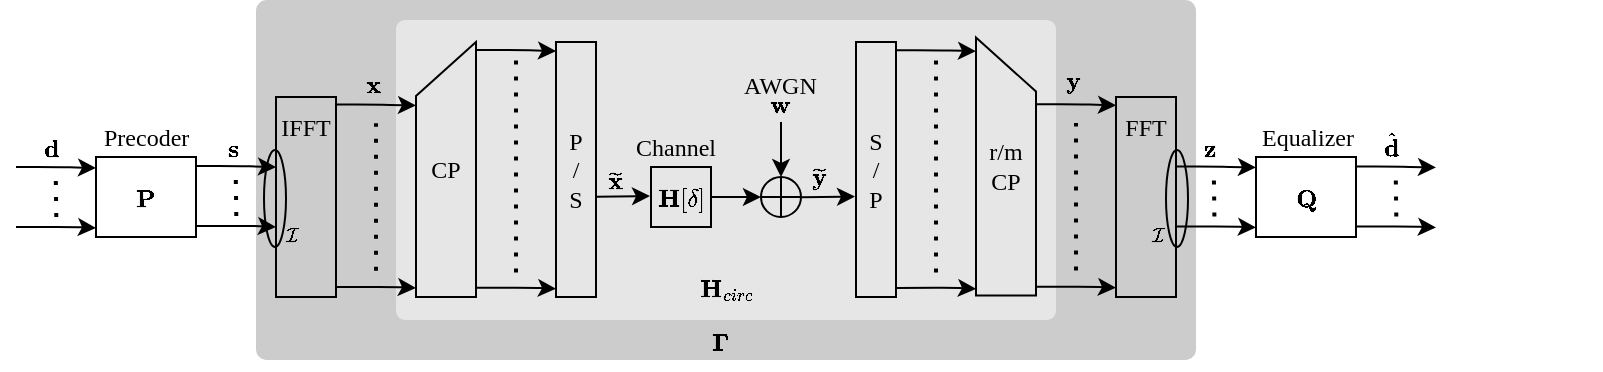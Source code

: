 <mxfile version="13.7.3" type="device"><diagram id="kgpKYQtTHZ0yAKxKKP6v" name="Page-1"><mxGraphModel dx="951" dy="603" grid="1" gridSize="10" guides="1" tooltips="1" connect="1" arrows="1" fold="1" page="1" pageScale="1" pageWidth="850" pageHeight="1100" math="1" shadow="0"><root><mxCell id="0"/><mxCell id="1" parent="0"/><mxCell id="dL-ck-Vx8a0kvJDPGD4--4" value="" style="rounded=1;whiteSpace=wrap;html=1;strokeColor=none;fillColor=#CCCCCC;arcSize=3;" vertex="1" parent="1"><mxGeometry x="190" y="170" width="470" height="180" as="geometry"/></mxCell><mxCell id="dL-ck-Vx8a0kvJDPGD4--1" value="" style="rounded=1;whiteSpace=wrap;html=1;strokeColor=none;fillColor=#E6E6E6;arcSize=3;" vertex="1" parent="1"><mxGeometry x="260" y="180" width="330" height="150" as="geometry"/></mxCell><mxCell id="mlKEXU8RvEvhg793acPe-5" value="" style="edgeStyle=orthogonalEdgeStyle;orthogonalLoop=1;jettySize=auto;html=1;fontFamily=Times New Roman;" parent="1" edge="1"><mxGeometry relative="1" as="geometry"><mxPoint x="70" y="253.5" as="sourcePoint"/><mxPoint x="110" y="254" as="targetPoint"/><Array as="points"><mxPoint x="90" y="254"/></Array></mxGeometry></mxCell><mxCell id="mlKEXU8RvEvhg793acPe-6" value="&lt;span style=&quot;color: rgb(0, 0, 0); font-size: 12px; font-style: normal; font-weight: 400; letter-spacing: normal; text-align: center; text-indent: 0px; text-transform: none; word-spacing: 0px; display: inline; float: none;&quot;&gt;Precoder&lt;/span&gt;" style="text;whiteSpace=wrap;html=1;fontFamily=Times New Roman;labelBackgroundColor=none;" parent="1" vertex="1"><mxGeometry x="112" y="225" width="49" height="20" as="geometry"/></mxCell><mxCell id="mlKEXU8RvEvhg793acPe-8" value="&lt;span style=&quot;color: rgb(0, 0, 0); font-size: 12px; font-style: normal; font-weight: 400; letter-spacing: normal; text-align: center; text-indent: 0px; text-transform: none; word-spacing: 0px; background-color: rgb(248, 249, 250); display: inline; float: none;&quot;&gt;$$\mathbf{d}$$&lt;/span&gt;" style="text;whiteSpace=wrap;html=1;fontFamily=Times New Roman;" parent="1" vertex="1"><mxGeometry x="82" y="218.5" width="10" height="40" as="geometry"/></mxCell><mxCell id="mlKEXU8RvEvhg793acPe-18" value="$$\mathbf{P}$$" style="rounded=0;whiteSpace=wrap;html=1;aspect=fixed;fontFamily=Times New Roman;" parent="1" vertex="1"><mxGeometry x="110" y="248.5" width="50" height="40" as="geometry"/></mxCell><mxCell id="mlKEXU8RvEvhg793acPe-23" value="P&lt;br&gt;/&lt;br&gt;S" style="rounded=0;whiteSpace=wrap;html=1;fontFamily=Times New Roman;fillColor=none;" parent="1" vertex="1"><mxGeometry x="340" y="191" width="20" height="127.5" as="geometry"/></mxCell><mxCell id="mlKEXU8RvEvhg793acPe-68" style="edgeStyle=orthogonalEdgeStyle;rounded=0;orthogonalLoop=1;jettySize=auto;html=1;entryX=0.855;entryY=0.855;entryDx=0;entryDy=0;entryPerimeter=0;fontSize=24;fontFamily=Times New Roman;" parent="1" source="mlKEXU8RvEvhg793acPe-25" target="mlKEXU8RvEvhg793acPe-44" edge="1"><mxGeometry relative="1" as="geometry"/></mxCell><mxCell id="mlKEXU8RvEvhg793acPe-25" value="&lt;span style=&quot;&quot;&gt;$$\mathbf{H}[\delta]$$&lt;/span&gt;" style="rounded=0;whiteSpace=wrap;html=1;fontFamily=Times New Roman;fillColor=none;" parent="1" vertex="1"><mxGeometry x="387.5" y="253.5" width="30" height="30" as="geometry"/></mxCell><mxCell id="mlKEXU8RvEvhg793acPe-42" value="&lt;span style=&quot;color: rgb(0, 0, 0); font-size: 12px; font-style: normal; font-weight: 400; letter-spacing: normal; text-align: center; text-indent: 0px; text-transform: none; word-spacing: 0px; background-color: rgb(248, 249, 250); display: inline; float: none;&quot;&gt;$$\widetilde{\mathbf{y}}$$&lt;/span&gt;" style="text;whiteSpace=wrap;html=1;fontFamily=Times New Roman;" parent="1" vertex="1"><mxGeometry x="465.5" y="233.25" width="12" height="40" as="geometry"/></mxCell><mxCell id="mlKEXU8RvEvhg793acPe-44" value="" style="verticalLabelPosition=bottom;verticalAlign=top;html=1;shape=mxgraph.flowchart.or;rounded=0;direction=south;rotation=45;fontFamily=Times New Roman;fillColor=none;" parent="1" vertex="1"><mxGeometry x="442.5" y="258.5" width="20" height="20" as="geometry"/></mxCell><mxCell id="mlKEXU8RvEvhg793acPe-60" value="&lt;span style=&quot;color: rgb(0, 0, 0); font-size: 12px; font-style: normal; font-weight: 400; letter-spacing: normal; text-align: center; text-indent: 0px; text-transform: none; word-spacing: 0px; background-color: rgb(248, 249, 250); display: inline; float: none;&quot;&gt;$$\mathbf{w}$$&lt;/span&gt;" style="text;whiteSpace=wrap;html=1;fontFamily=Times New Roman;" parent="1" vertex="1"><mxGeometry x="444.5" y="196.5" width="20" height="40" as="geometry"/></mxCell><mxCell id="mlKEXU8RvEvhg793acPe-69" value="" style="endArrow=classic;html=1;fontSize=24;entryX=0.145;entryY=0.855;entryDx=0;entryDy=0;entryPerimeter=0;fontFamily=Times New Roman;" parent="1" target="mlKEXU8RvEvhg793acPe-44" edge="1"><mxGeometry width="50" height="50" relative="1" as="geometry"><mxPoint x="452.5" y="231" as="sourcePoint"/><mxPoint x="429.5" y="284.5" as="targetPoint"/></mxGeometry></mxCell><mxCell id="PncQOkQU8mbkIJzHWDiO-1" value="" style="endArrow=none;dashed=1;html=1;dashPattern=1 3;strokeWidth=2;fontFamily=Times New Roman;" parent="1" edge="1"><mxGeometry width="50" height="50" relative="1" as="geometry"><mxPoint x="90.15" y="278.5" as="sourcePoint"/><mxPoint x="89.85" y="256" as="targetPoint"/></mxGeometry></mxCell><mxCell id="PncQOkQU8mbkIJzHWDiO-6" value="" style="edgeStyle=orthogonalEdgeStyle;orthogonalLoop=1;jettySize=auto;html=1;fontFamily=Times New Roman;" parent="1" edge="1"><mxGeometry relative="1" as="geometry"><mxPoint x="70" y="283.5" as="sourcePoint"/><mxPoint x="110" y="283.98" as="targetPoint"/><Array as="points"><mxPoint x="100" y="284"/><mxPoint x="100" y="284"/></Array></mxGeometry></mxCell><mxCell id="PncQOkQU8mbkIJzHWDiO-9" value="" style="edgeStyle=orthogonalEdgeStyle;orthogonalLoop=1;jettySize=auto;html=1;fontFamily=Times New Roman;" parent="1" edge="1"><mxGeometry relative="1" as="geometry"><mxPoint x="160" y="253.02" as="sourcePoint"/><mxPoint x="200" y="253.52" as="targetPoint"/><Array as="points"><mxPoint x="180" y="253"/></Array></mxGeometry></mxCell><mxCell id="PncQOkQU8mbkIJzHWDiO-10" value="" style="endArrow=none;dashed=1;html=1;dashPattern=1 3;strokeWidth=2;fontFamily=Times New Roman;" parent="1" edge="1"><mxGeometry width="50" height="50" relative="1" as="geometry"><mxPoint x="180.15" y="278.02" as="sourcePoint"/><mxPoint x="179.85" y="255.52" as="targetPoint"/></mxGeometry></mxCell><mxCell id="PncQOkQU8mbkIJzHWDiO-11" value="" style="edgeStyle=orthogonalEdgeStyle;orthogonalLoop=1;jettySize=auto;html=1;fontFamily=Times New Roman;" parent="1" edge="1"><mxGeometry relative="1" as="geometry"><mxPoint x="160" y="283.02" as="sourcePoint"/><mxPoint x="200" y="283.5" as="targetPoint"/><Array as="points"><mxPoint x="190" y="283.52"/><mxPoint x="190" y="283.52"/></Array></mxGeometry></mxCell><mxCell id="PncQOkQU8mbkIJzHWDiO-12" value="IFFT" style="rounded=0;whiteSpace=wrap;html=1;fontFamily=Times New Roman;horizontal=1;verticalAlign=middle;spacingTop=-70;fillColor=none;" parent="1" vertex="1"><mxGeometry x="200" y="218.5" width="30" height="100" as="geometry"/></mxCell><mxCell id="PncQOkQU8mbkIJzHWDiO-13" value="" style="edgeStyle=orthogonalEdgeStyle;orthogonalLoop=1;jettySize=auto;html=1;fontFamily=Times New Roman;" parent="1" edge="1"><mxGeometry relative="1" as="geometry"><mxPoint x="230" y="222.25" as="sourcePoint"/><mxPoint x="270" y="222.75" as="targetPoint"/><Array as="points"><mxPoint x="250" y="222.23"/></Array></mxGeometry></mxCell><mxCell id="PncQOkQU8mbkIJzHWDiO-14" value="" style="edgeStyle=orthogonalEdgeStyle;orthogonalLoop=1;jettySize=auto;html=1;fontFamily=Times New Roman;" parent="1" edge="1"><mxGeometry relative="1" as="geometry"><mxPoint x="230" y="313.52" as="sourcePoint"/><mxPoint x="270" y="314" as="targetPoint"/><Array as="points"><mxPoint x="260" y="314.02"/><mxPoint x="260" y="314.02"/></Array></mxGeometry></mxCell><mxCell id="PncQOkQU8mbkIJzHWDiO-15" value="" style="endArrow=none;dashed=1;html=1;dashPattern=1 3;strokeWidth=2;fontFamily=Times New Roman;" parent="1" edge="1"><mxGeometry width="50" height="50" relative="1" as="geometry"><mxPoint x="250" y="305.38" as="sourcePoint"/><mxPoint x="250.0" y="231.63" as="targetPoint"/></mxGeometry></mxCell><mxCell id="PncQOkQU8mbkIJzHWDiO-17" value="&lt;span&gt;CP&lt;/span&gt;" style="shape=manualInput;whiteSpace=wrap;html=1;size=27;fontFamily=Times New Roman;fillColor=none;" parent="1" vertex="1"><mxGeometry x="270" y="191" width="30" height="127.5" as="geometry"/></mxCell><mxCell id="PncQOkQU8mbkIJzHWDiO-18" value="" style="edgeStyle=orthogonalEdgeStyle;orthogonalLoop=1;jettySize=auto;html=1;fontFamily=Times New Roman;" parent="1" edge="1"><mxGeometry relative="1" as="geometry"><mxPoint x="300" y="195.03" as="sourcePoint"/><mxPoint x="340" y="195.53" as="targetPoint"/><Array as="points"><mxPoint x="320" y="195.01"/></Array></mxGeometry></mxCell><mxCell id="PncQOkQU8mbkIJzHWDiO-19" value="" style="edgeStyle=orthogonalEdgeStyle;orthogonalLoop=1;jettySize=auto;html=1;fontFamily=Times New Roman;" parent="1" edge="1"><mxGeometry relative="1" as="geometry"><mxPoint x="300" y="313.89" as="sourcePoint"/><mxPoint x="340" y="314.37" as="targetPoint"/><Array as="points"><mxPoint x="330" y="314.39"/><mxPoint x="330" y="314.39"/></Array></mxGeometry></mxCell><mxCell id="PncQOkQU8mbkIJzHWDiO-20" value="" style="endArrow=none;dashed=1;html=1;dashPattern=1 3;strokeWidth=2;fontFamily=Times New Roman;" parent="1" edge="1"><mxGeometry width="50" height="50" relative="1" as="geometry"><mxPoint x="320" y="306.25" as="sourcePoint"/><mxPoint x="320" y="198.75" as="targetPoint"/></mxGeometry></mxCell><mxCell id="PncQOkQU8mbkIJzHWDiO-28" value="S&lt;br&gt;/&lt;br&gt;P" style="rounded=0;whiteSpace=wrap;html=1;fontFamily=Times New Roman;fillColor=none;" parent="1" vertex="1"><mxGeometry x="490" y="191" width="20" height="127.5" as="geometry"/></mxCell><mxCell id="PncQOkQU8mbkIJzHWDiO-30" value="" style="edgeStyle=orthogonalEdgeStyle;orthogonalLoop=1;jettySize=auto;html=1;fontFamily=Times New Roman;" parent="1" edge="1"><mxGeometry relative="1" as="geometry"><mxPoint x="510" y="195.08" as="sourcePoint"/><mxPoint x="550" y="195.58" as="targetPoint"/><Array as="points"><mxPoint x="530" y="195.06"/></Array></mxGeometry></mxCell><mxCell id="PncQOkQU8mbkIJzHWDiO-31" value="" style="edgeStyle=orthogonalEdgeStyle;orthogonalLoop=1;jettySize=auto;html=1;fontFamily=Times New Roman;" parent="1" edge="1"><mxGeometry relative="1" as="geometry"><mxPoint x="510" y="313.94" as="sourcePoint"/><mxPoint x="550" y="314.42" as="targetPoint"/><Array as="points"><mxPoint x="540" y="314.44"/><mxPoint x="540" y="314.44"/></Array></mxGeometry></mxCell><mxCell id="PncQOkQU8mbkIJzHWDiO-32" value="" style="endArrow=none;dashed=1;html=1;dashPattern=1 3;strokeWidth=2;fontFamily=Times New Roman;" parent="1" edge="1"><mxGeometry width="50" height="50" relative="1" as="geometry"><mxPoint x="530" y="306.3" as="sourcePoint"/><mxPoint x="530" y="198.8" as="targetPoint"/></mxGeometry></mxCell><mxCell id="PncQOkQU8mbkIJzHWDiO-33" value="&lt;span&gt;r/m&lt;br&gt;CP&lt;/span&gt;" style="shape=manualInput;whiteSpace=wrap;html=1;size=27;flipH=1;fontFamily=Times New Roman;fillColor=none;" parent="1" vertex="1"><mxGeometry x="550" y="188.75" width="30" height="129" as="geometry"/></mxCell><mxCell id="PncQOkQU8mbkIJzHWDiO-34" value="" style="edgeStyle=orthogonalEdgeStyle;orthogonalLoop=1;jettySize=auto;html=1;fontFamily=Times New Roman;" parent="1" edge="1"><mxGeometry relative="1" as="geometry"><mxPoint x="580" y="222.14" as="sourcePoint"/><mxPoint x="620" y="222.64" as="targetPoint"/><Array as="points"><mxPoint x="600" y="222.12"/></Array></mxGeometry></mxCell><mxCell id="PncQOkQU8mbkIJzHWDiO-35" value="" style="edgeStyle=orthogonalEdgeStyle;orthogonalLoop=1;jettySize=auto;html=1;fontFamily=Times New Roman;" parent="1" edge="1"><mxGeometry relative="1" as="geometry"><mxPoint x="580" y="313.41" as="sourcePoint"/><mxPoint x="620" y="313.89" as="targetPoint"/><Array as="points"><mxPoint x="610" y="313.91"/><mxPoint x="610" y="313.91"/></Array></mxGeometry></mxCell><mxCell id="PncQOkQU8mbkIJzHWDiO-36" value="" style="endArrow=none;dashed=1;html=1;dashPattern=1 3;strokeWidth=2;fontFamily=Times New Roman;" parent="1" edge="1"><mxGeometry width="50" height="50" relative="1" as="geometry"><mxPoint x="600" y="305.27" as="sourcePoint"/><mxPoint x="600" y="231.52" as="targetPoint"/></mxGeometry></mxCell><mxCell id="PncQOkQU8mbkIJzHWDiO-37" value="FFT" style="rounded=0;whiteSpace=wrap;html=1;fontFamily=Times New Roman;spacingTop=-70;fillColor=none;" parent="1" vertex="1"><mxGeometry x="620" y="218.5" width="30" height="100" as="geometry"/></mxCell><mxCell id="PncQOkQU8mbkIJzHWDiO-38" value="" style="edgeStyle=orthogonalEdgeStyle;orthogonalLoop=1;jettySize=auto;html=1;fontFamily=Times New Roman;" parent="1" edge="1"><mxGeometry relative="1" as="geometry"><mxPoint x="650" y="253.26" as="sourcePoint"/><mxPoint x="690" y="253.76" as="targetPoint"/><Array as="points"><mxPoint x="670" y="253.24"/></Array></mxGeometry></mxCell><mxCell id="PncQOkQU8mbkIJzHWDiO-40" value="" style="edgeStyle=orthogonalEdgeStyle;orthogonalLoop=1;jettySize=auto;html=1;fontFamily=Times New Roman;" parent="1" edge="1"><mxGeometry relative="1" as="geometry"><mxPoint x="650" y="283.26" as="sourcePoint"/><mxPoint x="690" y="283.74" as="targetPoint"/><Array as="points"><mxPoint x="680" y="283.76"/><mxPoint x="680" y="283.76"/></Array></mxGeometry></mxCell><mxCell id="PncQOkQU8mbkIJzHWDiO-43" value="" style="endArrow=none;dashed=1;html=1;dashPattern=1 3;strokeWidth=2;fontFamily=Times New Roman;" parent="1" edge="1"><mxGeometry width="50" height="50" relative="1" as="geometry"><mxPoint x="669.2" y="278.25" as="sourcePoint"/><mxPoint x="668.9" y="255.75" as="targetPoint"/></mxGeometry></mxCell><mxCell id="PncQOkQU8mbkIJzHWDiO-44" value="$$\mathbf{Q}$$" style="rounded=0;whiteSpace=wrap;html=1;aspect=fixed;fontFamily=Times New Roman;" parent="1" vertex="1"><mxGeometry x="690" y="248.5" width="50" height="40" as="geometry"/></mxCell><mxCell id="PncQOkQU8mbkIJzHWDiO-45" value="&lt;span style=&quot;color: rgb(0, 0, 0); font-size: 12px; font-style: normal; font-weight: 400; letter-spacing: normal; text-align: center; text-indent: 0px; text-transform: none; word-spacing: 0px; display: inline; float: none;&quot;&gt;Equalizer&lt;/span&gt;" style="text;whiteSpace=wrap;html=1;fontFamily=Times New Roman;labelBackgroundColor=none;" parent="1" vertex="1"><mxGeometry x="690.5" y="225" width="49" height="20" as="geometry"/></mxCell><mxCell id="PncQOkQU8mbkIJzHWDiO-46" value="" style="edgeStyle=orthogonalEdgeStyle;orthogonalLoop=1;jettySize=auto;html=1;fontFamily=Times New Roman;" parent="1" edge="1"><mxGeometry relative="1" as="geometry"><mxPoint x="740" y="253.26" as="sourcePoint"/><mxPoint x="780" y="253.76" as="targetPoint"/><Array as="points"><mxPoint x="760" y="253.76"/></Array></mxGeometry></mxCell><mxCell id="PncQOkQU8mbkIJzHWDiO-47" value="" style="endArrow=none;dashed=1;html=1;dashPattern=1 3;strokeWidth=2;fontFamily=Times New Roman;" parent="1" edge="1"><mxGeometry width="50" height="50" relative="1" as="geometry"><mxPoint x="760.15" y="278.26" as="sourcePoint"/><mxPoint x="759.85" y="255.76" as="targetPoint"/></mxGeometry></mxCell><mxCell id="PncQOkQU8mbkIJzHWDiO-48" value="" style="edgeStyle=orthogonalEdgeStyle;orthogonalLoop=1;jettySize=auto;html=1;fontFamily=Times New Roman;" parent="1" edge="1"><mxGeometry relative="1" as="geometry"><mxPoint x="740" y="283.26" as="sourcePoint"/><mxPoint x="780" y="283.74" as="targetPoint"/><Array as="points"><mxPoint x="770" y="283.76"/><mxPoint x="770" y="283.76"/></Array></mxGeometry></mxCell><mxCell id="PncQOkQU8mbkIJzHWDiO-49" value="&lt;span style=&quot;color: rgb(0, 0, 0); font-size: 12px; font-style: normal; font-weight: 400; letter-spacing: normal; text-align: center; text-indent: 0px; text-transform: none; word-spacing: 0px; background-color: rgb(248, 249, 250); display: inline; float: none;&quot;&gt;$$\hat{\mathbf{d}}$$&lt;/span&gt;" style="text;whiteSpace=wrap;html=1;fontFamily=Times New Roman;" parent="1" vertex="1"><mxGeometry x="752.15" y="216" width="20" height="40" as="geometry"/></mxCell><mxCell id="PncQOkQU8mbkIJzHWDiO-51" value="&lt;span style=&quot;color: rgb(0, 0, 0); font-size: 12px; font-style: normal; font-weight: 400; letter-spacing: normal; text-align: center; text-indent: 0px; text-transform: none; word-spacing: 0px; background-color: rgb(248, 249, 250); display: inline; float: none;&quot;&gt;$$\widetilde{\mathbf{x}}$$&lt;/span&gt;" style="text;whiteSpace=wrap;html=1;fontFamily=Times New Roman;" parent="1" vertex="1"><mxGeometry x="364" y="235.25" width="12" height="40" as="geometry"/></mxCell><mxCell id="PncQOkQU8mbkIJzHWDiO-52" value="&lt;span style=&quot;color: rgb(0, 0, 0); font-size: 12px; font-style: normal; font-weight: 400; letter-spacing: normal; text-align: center; text-indent: 0px; text-transform: none; word-spacing: 0px; display: inline; float: none;&quot;&gt;Channel&lt;/span&gt;" style="text;whiteSpace=wrap;html=1;fontFamily=Times New Roman;labelBackgroundColor=none;" parent="1" vertex="1"><mxGeometry x="378" y="230" width="49" height="20" as="geometry"/></mxCell><mxCell id="PncQOkQU8mbkIJzHWDiO-53" value="&lt;span style=&quot;color: rgb(0, 0, 0); font-size: 12px; font-style: normal; font-weight: 400; letter-spacing: normal; text-align: center; text-indent: 0px; text-transform: none; word-spacing: 0px; background-color: rgb(248, 249, 250); display: inline; float: none;&quot;&gt;$${\mathbf{x}}$$&lt;/span&gt;" style="text;whiteSpace=wrap;html=1;fontFamily=Times New Roman;" parent="1" vertex="1"><mxGeometry x="243" y="186.5" width="12" height="40" as="geometry"/></mxCell><mxCell id="PncQOkQU8mbkIJzHWDiO-54" value="&lt;span style=&quot;color: rgb(0, 0, 0); font-size: 12px; font-style: normal; font-weight: 400; letter-spacing: normal; text-align: center; text-indent: 0px; text-transform: none; word-spacing: 0px; background-color: rgb(248, 249, 250); display: inline; float: none;&quot;&gt;$${\mathbf{y}}$$&lt;/span&gt;" style="text;whiteSpace=wrap;html=1;fontFamily=Times New Roman;" parent="1" vertex="1"><mxGeometry x="593" y="185" width="12" height="40" as="geometry"/></mxCell><mxCell id="PncQOkQU8mbkIJzHWDiO-55" value="&lt;span style=&quot;color: rgb(0, 0, 0); font-size: 12px; font-style: normal; font-weight: 400; letter-spacing: normal; text-align: center; text-indent: 0px; text-transform: none; word-spacing: 0px; background-color: rgb(248, 249, 250); display: inline; float: none;&quot;&gt;$${\mathbf{z}}$$&lt;/span&gt;" style="text;whiteSpace=wrap;html=1;fontFamily=Times New Roman;" parent="1" vertex="1"><mxGeometry x="662" y="218.5" width="12" height="40" as="geometry"/></mxCell><mxCell id="PncQOkQU8mbkIJzHWDiO-57" value="&lt;span style=&quot;color: rgb(0, 0, 0); font-size: 12px; font-style: normal; font-weight: 400; letter-spacing: normal; text-align: center; text-indent: 0px; text-transform: none; word-spacing: 0px; background-color: rgb(248, 249, 250); display: inline; float: none;&quot;&gt;$${\mathbf{s}}$$&lt;/span&gt;" style="text;whiteSpace=wrap;html=1;fontFamily=Times New Roman;" parent="1" vertex="1"><mxGeometry x="174" y="218.5" width="12" height="40" as="geometry"/></mxCell><mxCell id="PncQOkQU8mbkIJzHWDiO-63" value="" style="endArrow=classic;html=1;fontFamily=Times New Roman;" parent="1" edge="1"><mxGeometry width="50" height="50" relative="1" as="geometry"><mxPoint x="360" y="268.38" as="sourcePoint"/><mxPoint x="387" y="268" as="targetPoint"/></mxGeometry></mxCell><mxCell id="PncQOkQU8mbkIJzHWDiO-64" value="" style="endArrow=classic;html=1;fontFamily=Times New Roman;" parent="1" edge="1"><mxGeometry width="50" height="50" relative="1" as="geometry"><mxPoint x="462.5" y="268.65" as="sourcePoint"/><mxPoint x="489.5" y="268.27" as="targetPoint"/></mxGeometry></mxCell><mxCell id="PncQOkQU8mbkIJzHWDiO-65" value="&lt;span style=&quot;color: rgb(0, 0, 0); font-size: 12px; font-style: normal; font-weight: 400; letter-spacing: normal; text-align: center; text-indent: 0px; text-transform: none; word-spacing: 0px; display: inline; float: none;&quot;&gt;AWGN&lt;/span&gt;" style="text;whiteSpace=wrap;html=1;fontFamily=Times New Roman;labelBackgroundColor=none;" parent="1" vertex="1"><mxGeometry x="432" y="198.5" width="39" height="20" as="geometry"/></mxCell><mxCell id="PncQOkQU8mbkIJzHWDiO-66" value="" style="ellipse;whiteSpace=wrap;html=1;fontFamily=Times New Roman;fillColor=none;" parent="1" vertex="1"><mxGeometry x="194" y="245" width="11" height="48.5" as="geometry"/></mxCell><mxCell id="PncQOkQU8mbkIJzHWDiO-67" value="&lt;span style=&quot;color: rgb(0, 0, 0); font-size: 10px; font-style: normal; letter-spacing: normal; text-align: center; text-indent: 0px; text-transform: none; word-spacing: 0px; background-color: rgb(248, 249, 250); display: inline; float: none;&quot;&gt;$${\mathcal{I}}$$&lt;/span&gt;" style="text;whiteSpace=wrap;html=1;fontFamily=Times New Roman;fontStyle=0;fontSize=10;" parent="1" vertex="1"><mxGeometry x="203" y="264.5" width="12" height="40" as="geometry"/></mxCell><mxCell id="PncQOkQU8mbkIJzHWDiO-68" value="" style="ellipse;whiteSpace=wrap;html=1;fontFamily=Times New Roman;fillColor=none;" parent="1" vertex="1"><mxGeometry x="645" y="245" width="11" height="48.5" as="geometry"/></mxCell><mxCell id="PncQOkQU8mbkIJzHWDiO-69" value="&lt;span style=&quot;color: rgb(0, 0, 0); font-size: 10px; font-style: normal; letter-spacing: normal; text-align: center; text-indent: 0px; text-transform: none; word-spacing: 0px; background-color: rgb(248, 249, 250); display: inline; float: none;&quot;&gt;$${\mathcal{I}}$$&lt;/span&gt;" style="text;whiteSpace=wrap;html=1;fontFamily=Times New Roman;fontStyle=0;fontSize=10;" parent="1" vertex="1"><mxGeometry x="636" y="264.5" width="12" height="40" as="geometry"/></mxCell><mxCell id="dL-ck-Vx8a0kvJDPGD4--2" value="&lt;span style=&quot;text-align: center&quot;&gt;$$\mathbf{H}_{circ}$$&lt;/span&gt;" style="text;whiteSpace=wrap;html=1;fontFamily=Times New Roman;" vertex="1" parent="1"><mxGeometry x="409.5" y="288.5" width="31" height="40" as="geometry"/></mxCell><mxCell id="dL-ck-Vx8a0kvJDPGD4--5" value="&lt;span style=&quot;text-align: center&quot;&gt;$$\mathbf{\Gamma}$$&lt;/span&gt;" style="text;whiteSpace=wrap;html=1;fontFamily=Times New Roman;" vertex="1" parent="1"><mxGeometry x="415.5" y="315" width="16.5" height="40" as="geometry"/></mxCell></root></mxGraphModel></diagram></mxfile>